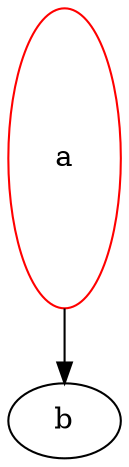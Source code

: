 digraph  {
  graph [bb="0,0,54,108"];
        a    [color="Red",
          height=2,
             pos="27,90",
             width=0.75];
        b    [height=0.5,
             pos="27,18",
             width=0.75];
        a -> b  [pos="e,27,36.104 27,71.697 27,63.983 27,54.712 27,46.112"];
}
